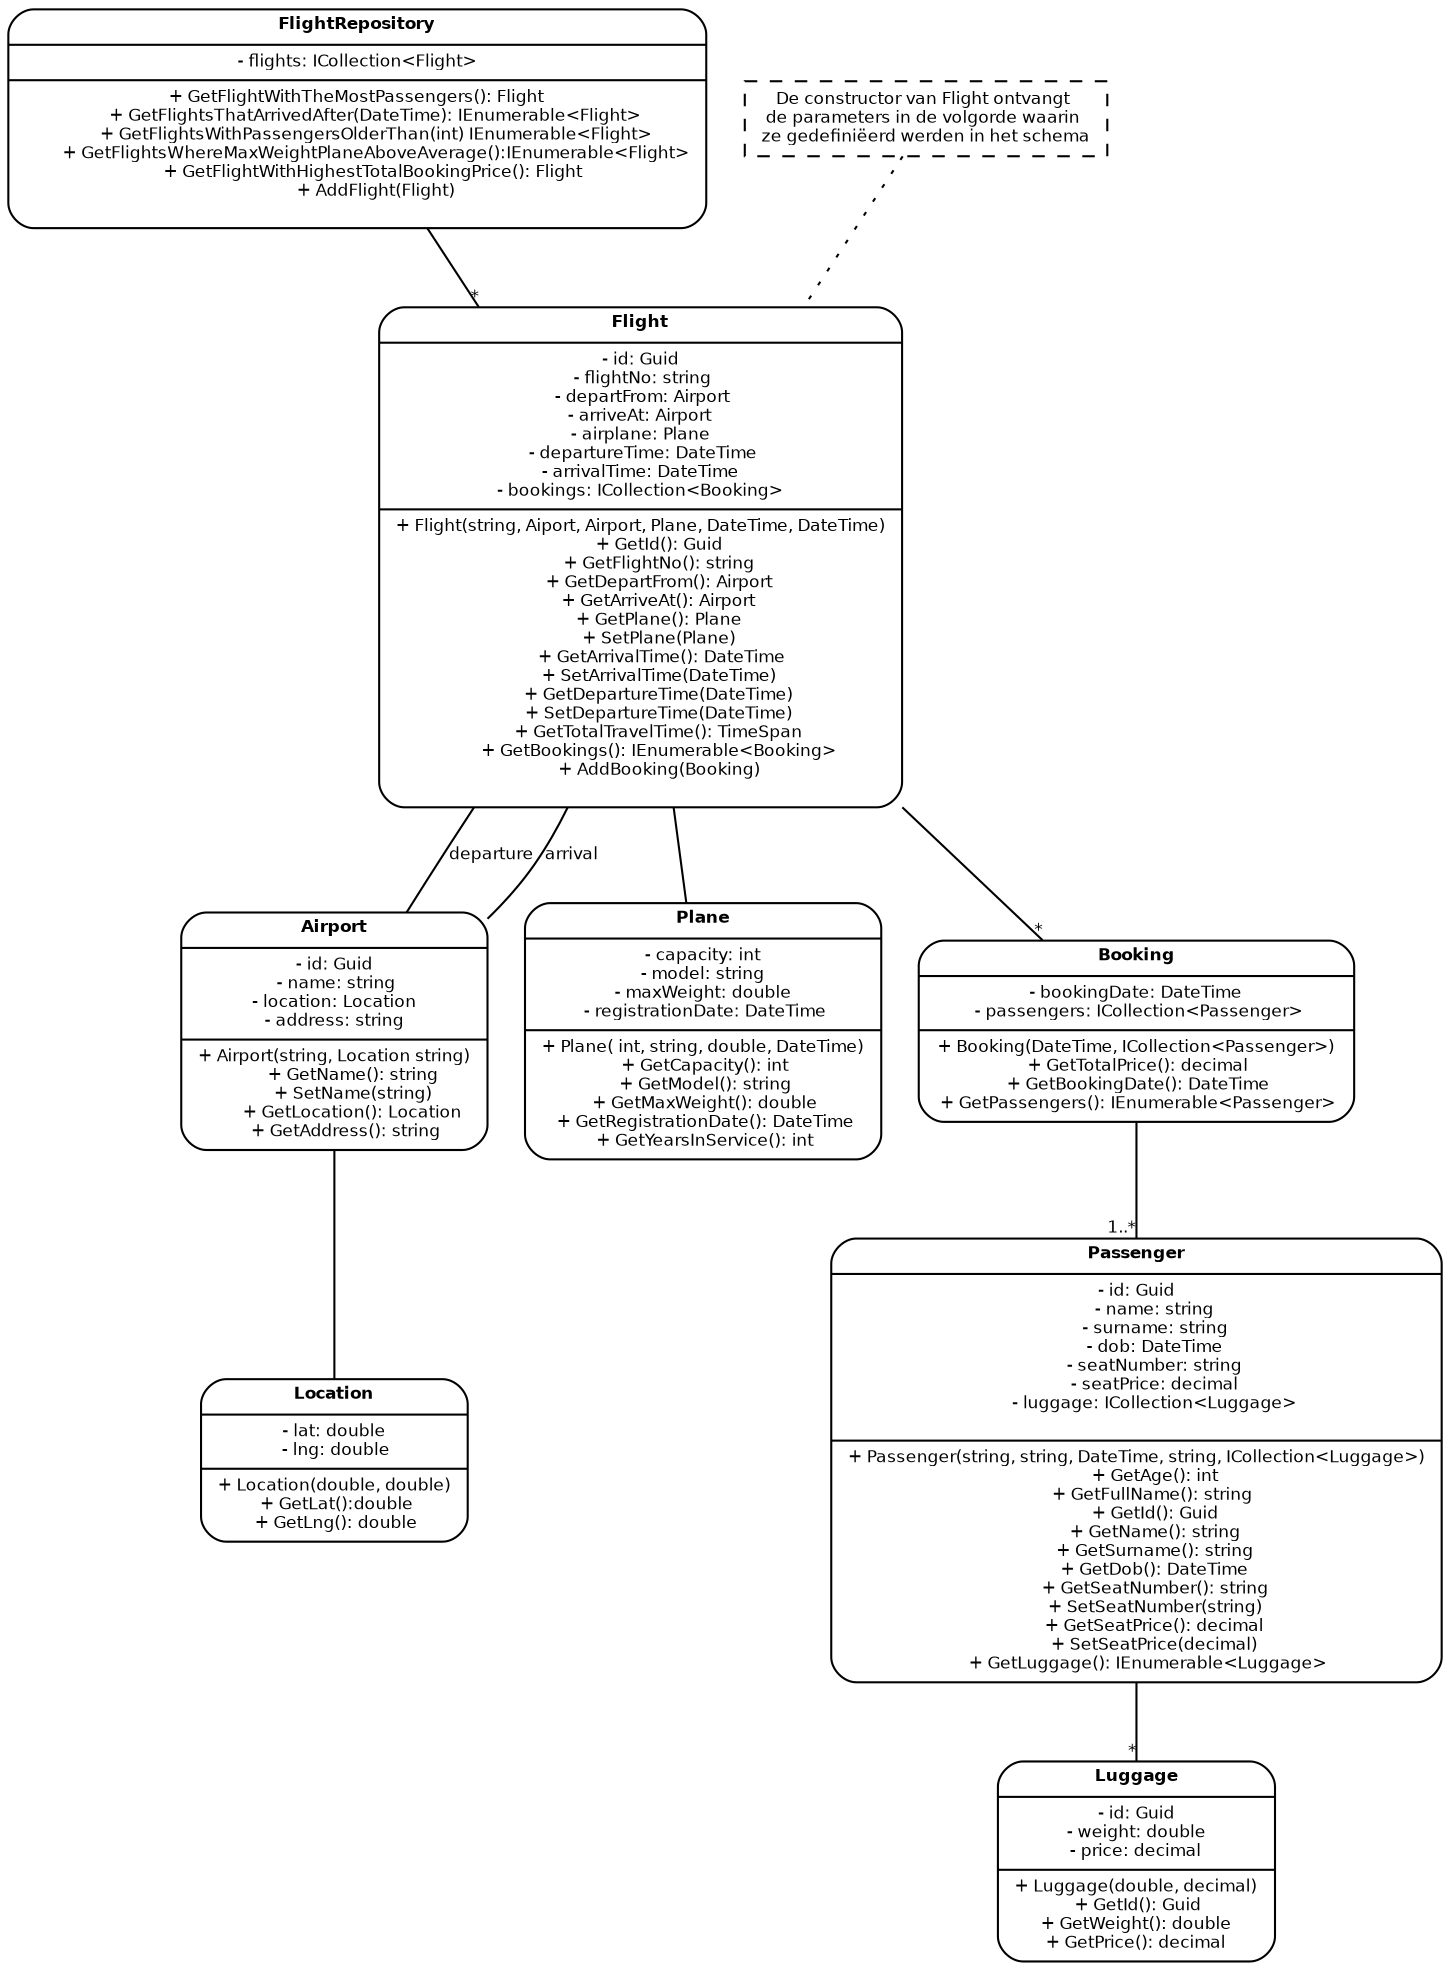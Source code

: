digraph G {
    
    fontname = "Bitstream Vera Sans";
    fontsize = 8;
    rankdir="TB"
    
    node [fontname = "Bitstream Vera Sans"; fontsize = 8; shape = "Mrecord"];
    
    edge [fontname = "Bitstream Vera Sans"; fontsize = 8;];
   

    Passenger
    [label = 
    <{<B>Passenger</B> | 
        - id: Guid<br />
        - name: string<br />
        - surname: string<br />
        - dob: DateTime<br />
        - seatNumber: string<br />
        - seatPrice: decimal<br /> 
        - luggage: ICollection&lt;Luggage&gt; <br /> 
        |
        + Passenger(string, string, DateTime, string, ICollection&lt;Luggage&gt;)<br />
        + GetAge(): int<br />
        + GetFullName(): string <br />
        + GetId(): Guid<br />
        + GetName(): string<br />
        + GetSurname(): string<br />
        + GetDob(): DateTime<br />
        + GetSeatNumber(): string<br />
        + SetSeatNumber(string)<br />
        + GetSeatPrice(): decimal<br />
        + SetSeatPrice(decimal)<br />
        + GetLuggage(): IEnumerable&lt;Luggage&gt;
    }>]
   
    Airport
    [label = 
        <{<B>Airport</B> | - id: Guid<br /> - name: string<br />- location: Location<br />- address: string<br /> | 
        + Airport(string, Location string)<br />
        + GetName(): string<br />
        + SetName(string)<br />
        + GetLocation(): Location<br />
        + GetAddress(): string
    }>
    ]

    Plane
    [label = 
    <{<B>Plane</B> | - capacity: int<br />- model: string<br />- maxWeight: double<br /> - registrationDate: DateTime<br />| + Plane( int, string, double, DateTime)<br /> + GetCapacity(): int<br /> + GetModel(): string<br /> + GetMaxWeight(): double<br /> + GetRegistrationDate(): DateTime<br /> + GetYearsInService(): int<br /> }>
    ]

    Luggage
    [label = 
    <{<B>Luggage</B> | - id: Guid<br />- weight: double<br />- price: decimal<br /> | + Luggage(double, decimal)<br /> + GetId(): Guid<br />+ GetWeight(): double<br />+ GetPrice(): decimal<br /> }>
    ]

    Location
    [label = 
    <{<B>Location</B> | - lat: double<br /> - lng: double<br /> | + Location(double, double)<br /> + GetLat():double<br /> + GetLng(): double<br /> }>
    ]
    
    Booking
    [label = 
    <{<B>Booking</B> | - bookingDate: DateTime<br /> - passengers: ICollection&lt;Passenger&gt;<br /> | + Booking(DateTime, ICollection&lt;Passenger&gt;)<br /> + GetTotalPrice(): decimal<br /> + GetBookingDate(): DateTime<br /> + GetPassengers(): IEnumerable&lt;Passenger&gt;<br />}>
    ]

    Flight
    [label = 
    <{<B>Flight</B> | - id: Guid<br /> - flightNo: string<br /> - departFrom: Airport<br />- arriveAt: Airport<br />- airplane: Plane<br /> - departureTime: DateTime<br />- arrivalTime: DateTime<br />- bookings: ICollection&lt;Booking&gt;<br /> | 
        + Flight(string, Aiport, Airport, Plane, DateTime, DateTime)<br />
        + GetId(): Guid<br />
        + GetFlightNo(): string<br />
        + GetDepartFrom(): Airport<br />
        + GetArriveAt(): Airport<br />
        + GetPlane(): Plane<br />
        + SetPlane(Plane)<br /> 
        + GetArrivalTime(): DateTime<br />
        + SetArrivalTime(DateTime)<br />
        + GetDepartureTime(DateTime)<br />
        + SetDepartureTime(DateTime)<br />
        + GetTotalTravelTime(): TimeSpan<br />
        + GetBookings(): IEnumerable&lt;Booking&gt;<br />
        + AddBooking(Booking)<br />
    }>
    ]
    
    FlightRepository
    [label = 
    <{<B>FlightRepository</B> | - flights: ICollection&lt;Flight&gt;<br /> | 
        + GetFlightWithTheMostPassengers(): Flight<br />
        + GetFlightsThatArrivedAfter(DateTime): IEnumerable&lt;Flight&gt;<br />
        + GetFlightsWithPassengersOlderThan(int) IEnumerable&lt;Flight&gt;<br />
        + GetFlightsWhereMaxWeightPlaneAboveAverage():IEnumerable&lt;Flight&gt;<br />
        + GetFlightWithHighestTotalBookingPrice(): Flight <br />
        + AddFlight(Flight)<br />
    }>
    ]
    
    Flight->Airport[dir=none label="departure"]
    Flight->Airport[dir=none label="arrival"]
    Flight->Plane[dir=none]
    Flight->Booking[dir=none headlabel="*"]
    Airport->Location[dir=none]

    Booking->Passenger[dir=none headlabel="1..*"]
    Passenger->Luggage[dir=none headlabel="*"]
    
    FlightRepository -> Flight[dir=none headlabel="*"]

    node [fontname = "Bitstream Vera Sans"; fontsize = 8; shape = "record" style=dashed];
    FlightNote
    [label = 
    <{ De constructor van Flight ontvangt <br/>de parameters in de volgorde waarin <br/>ze gedefiniëerd werden in het schema }>
    ]
    
    FlightNote->Flight[dir=none style=dotted]
}